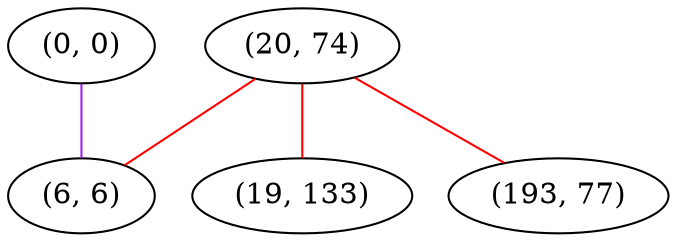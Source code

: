 graph "" {
"(0, 0)";
"(20, 74)";
"(19, 133)";
"(193, 77)";
"(6, 6)";
"(0, 0)" -- "(6, 6)"  [color=purple, key=0, weight=4];
"(20, 74)" -- "(193, 77)"  [color=red, key=0, weight=1];
"(20, 74)" -- "(19, 133)"  [color=red, key=0, weight=1];
"(20, 74)" -- "(6, 6)"  [color=red, key=0, weight=1];
}
